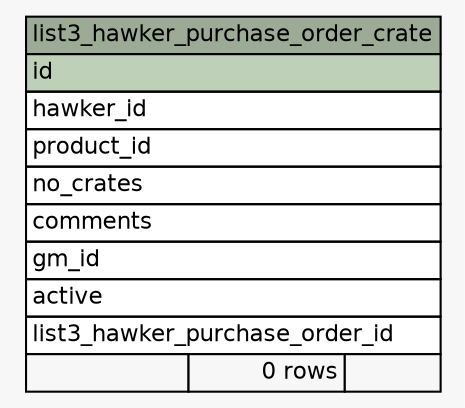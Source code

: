 // dot 2.38.0 on Linux 4.4.84-boot2docker
// SchemaSpy rev 590
digraph "list3_hawker_purchase_order_crate" {
  graph [
    rankdir="RL"
    bgcolor="#f7f7f7"
    nodesep="0.18"
    ranksep="0.46"
    fontname="Helvetica"
    fontsize="11"
  ];
  node [
    fontname="Helvetica"
    fontsize="11"
    shape="plaintext"
  ];
  edge [
    arrowsize="0.8"
  ];
  "list3_hawker_purchase_order_crate" [
    label=<
    <TABLE BORDER="0" CELLBORDER="1" CELLSPACING="0" BGCOLOR="#ffffff">
      <TR><TD COLSPAN="3" BGCOLOR="#9bab96" ALIGN="CENTER">list3_hawker_purchase_order_crate</TD></TR>
      <TR><TD PORT="id" COLSPAN="3" BGCOLOR="#bed1b8" ALIGN="LEFT">id</TD></TR>
      <TR><TD PORT="hawker_id" COLSPAN="3" ALIGN="LEFT">hawker_id</TD></TR>
      <TR><TD PORT="product_id" COLSPAN="3" ALIGN="LEFT">product_id</TD></TR>
      <TR><TD PORT="no_crates" COLSPAN="3" ALIGN="LEFT">no_crates</TD></TR>
      <TR><TD PORT="comments" COLSPAN="3" ALIGN="LEFT">comments</TD></TR>
      <TR><TD PORT="gm_id" COLSPAN="3" ALIGN="LEFT">gm_id</TD></TR>
      <TR><TD PORT="active" COLSPAN="3" ALIGN="LEFT">active</TD></TR>
      <TR><TD PORT="list3_hawker_purchase_order_id" COLSPAN="3" ALIGN="LEFT">list3_hawker_purchase_order_id</TD></TR>
      <TR><TD ALIGN="LEFT" BGCOLOR="#f7f7f7">  </TD><TD ALIGN="RIGHT" BGCOLOR="#f7f7f7">0 rows</TD><TD ALIGN="RIGHT" BGCOLOR="#f7f7f7">  </TD></TR>
    </TABLE>>
    URL="tables/list3_hawker_purchase_order_crate.html"
    tooltip="list3_hawker_purchase_order_crate"
  ];
}
